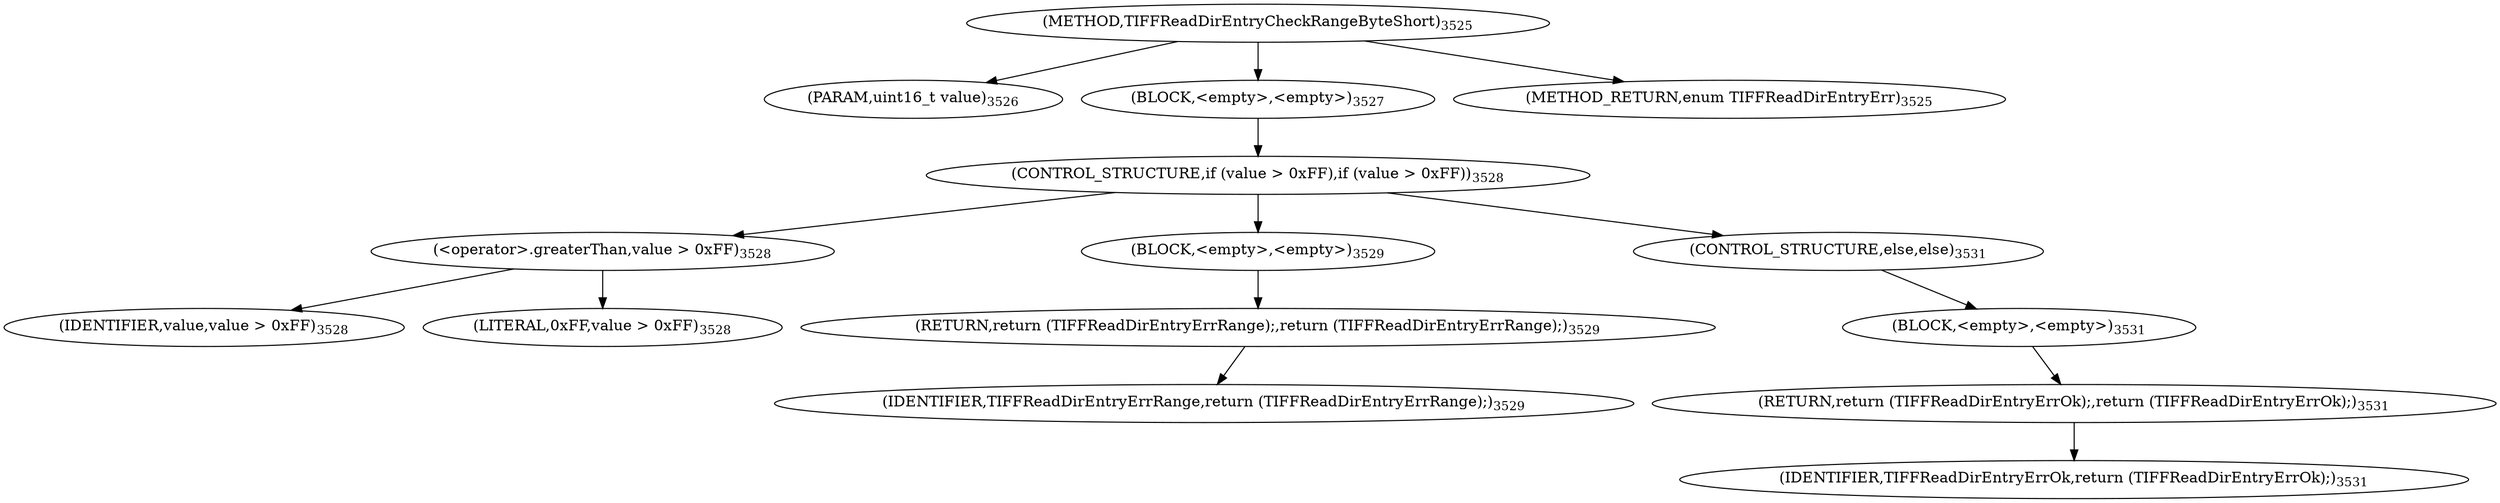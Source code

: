 digraph "TIFFReadDirEntryCheckRangeByteShort" {  
"87338" [label = <(METHOD,TIFFReadDirEntryCheckRangeByteShort)<SUB>3525</SUB>> ]
"87339" [label = <(PARAM,uint16_t value)<SUB>3526</SUB>> ]
"87340" [label = <(BLOCK,&lt;empty&gt;,&lt;empty&gt;)<SUB>3527</SUB>> ]
"87341" [label = <(CONTROL_STRUCTURE,if (value &gt; 0xFF),if (value &gt; 0xFF))<SUB>3528</SUB>> ]
"87342" [label = <(&lt;operator&gt;.greaterThan,value &gt; 0xFF)<SUB>3528</SUB>> ]
"87343" [label = <(IDENTIFIER,value,value &gt; 0xFF)<SUB>3528</SUB>> ]
"87344" [label = <(LITERAL,0xFF,value &gt; 0xFF)<SUB>3528</SUB>> ]
"87345" [label = <(BLOCK,&lt;empty&gt;,&lt;empty&gt;)<SUB>3529</SUB>> ]
"87346" [label = <(RETURN,return (TIFFReadDirEntryErrRange);,return (TIFFReadDirEntryErrRange);)<SUB>3529</SUB>> ]
"87347" [label = <(IDENTIFIER,TIFFReadDirEntryErrRange,return (TIFFReadDirEntryErrRange);)<SUB>3529</SUB>> ]
"87348" [label = <(CONTROL_STRUCTURE,else,else)<SUB>3531</SUB>> ]
"87349" [label = <(BLOCK,&lt;empty&gt;,&lt;empty&gt;)<SUB>3531</SUB>> ]
"87350" [label = <(RETURN,return (TIFFReadDirEntryErrOk);,return (TIFFReadDirEntryErrOk);)<SUB>3531</SUB>> ]
"87351" [label = <(IDENTIFIER,TIFFReadDirEntryErrOk,return (TIFFReadDirEntryErrOk);)<SUB>3531</SUB>> ]
"87352" [label = <(METHOD_RETURN,enum TIFFReadDirEntryErr)<SUB>3525</SUB>> ]
  "87338" -> "87339" 
  "87338" -> "87340" 
  "87338" -> "87352" 
  "87340" -> "87341" 
  "87341" -> "87342" 
  "87341" -> "87345" 
  "87341" -> "87348" 
  "87342" -> "87343" 
  "87342" -> "87344" 
  "87345" -> "87346" 
  "87346" -> "87347" 
  "87348" -> "87349" 
  "87349" -> "87350" 
  "87350" -> "87351" 
}
